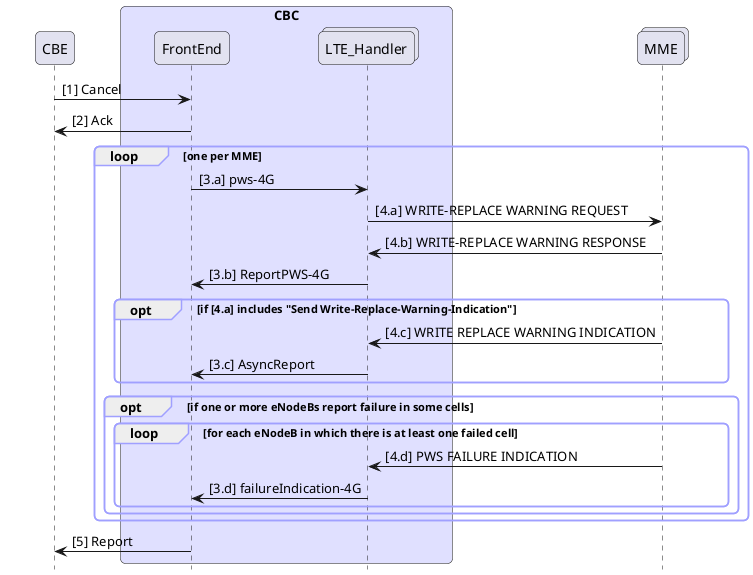 @startuml
hide footbox
skinparam Shadowing false
skinparam BackgroundColor transparent
skinparam SequenceGroupBodyBackgroundColor transparent
skinparam roundcorner 10
skinparam ParticipantPadding 30
skinparam BoxPadding 10
skinparam SequenceGroupBorderColor #a0a0ff

participant CBE as cbe
box "CBC" #e0e0ff
participant FrontEnd as fe
collections LTE_Handler as handlers
end box
collections MME as mme

cbe -> fe: [1] Cancel
fe -> cbe: [2] Ack
loop one per MME
    fe -> handlers: [3.a] pws-4G
    handlers -> mme: [4.a] WRITE-REPLACE WARNING REQUEST
    mme -> handlers: [4.b] WRITE-REPLACE WARNING RESPONSE
    handlers -> fe: [3.b] ReportPWS-4G
    opt if [4.a] includes "Send Write-Replace-Warning-Indication"
        mme -> handlers: [4.c] WRITE REPLACE WARNING INDICATION
        handlers -> fe: [3.c] AsyncReport
    end
    opt if one or more eNodeBs report failure in some cells
        loop for each eNodeB in which there is at least one failed cell
            mme -> handlers: [4.d] PWS FAILURE INDICATION
            handlers -> fe: [3.d] failureIndication-4G
        end
    end 
end
fe -> cbe: [5] Report
@enduml